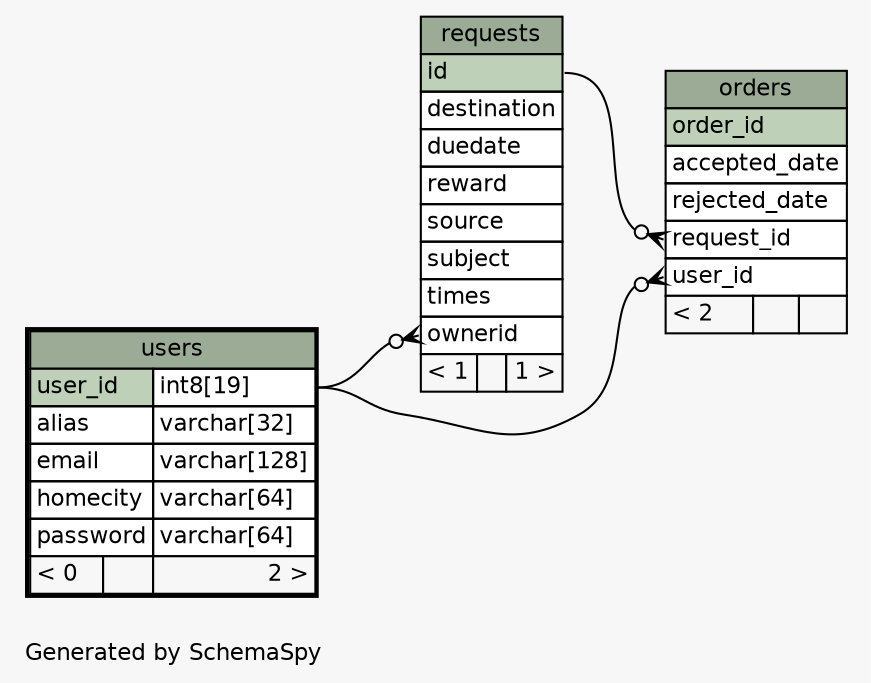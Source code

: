 // dot 2.34.0 on Linux 3.11.6-1-MANJARO
// SchemaSpy rev 590
digraph "oneDegreeRelationshipsDiagram" {
  graph [
    rankdir="RL"
    bgcolor="#f7f7f7"
    label="\nGenerated by SchemaSpy"
    labeljust="l"
    nodesep="0.18"
    ranksep="0.46"
    fontname="Helvetica"
    fontsize="11"
  ];
  node [
    fontname="Helvetica"
    fontsize="11"
    shape="plaintext"
  ];
  edge [
    arrowsize="0.8"
  ];
  "orders":"request_id":w -> "requests":"id":e [arrowhead=none dir=back arrowtail=crowodot];
  "orders":"user_id":w -> "users":"user_id.type":e [arrowhead=none dir=back arrowtail=crowodot];
  "requests":"ownerid":w -> "users":"user_id.type":e [arrowhead=none dir=back arrowtail=crowodot];
  "orders" [
    label=<
    <TABLE BORDER="0" CELLBORDER="1" CELLSPACING="0" BGCOLOR="#ffffff">
      <TR><TD COLSPAN="3" BGCOLOR="#9bab96" ALIGN="CENTER">orders</TD></TR>
      <TR><TD PORT="order_id" COLSPAN="3" BGCOLOR="#bed1b8" ALIGN="LEFT">order_id</TD></TR>
      <TR><TD PORT="accepted_date" COLSPAN="3" ALIGN="LEFT">accepted_date</TD></TR>
      <TR><TD PORT="rejected_date" COLSPAN="3" ALIGN="LEFT">rejected_date</TD></TR>
      <TR><TD PORT="request_id" COLSPAN="3" ALIGN="LEFT">request_id</TD></TR>
      <TR><TD PORT="user_id" COLSPAN="3" ALIGN="LEFT">user_id</TD></TR>
      <TR><TD ALIGN="LEFT" BGCOLOR="#f7f7f7">&lt; 2</TD><TD ALIGN="RIGHT" BGCOLOR="#f7f7f7">  </TD><TD ALIGN="RIGHT" BGCOLOR="#f7f7f7">  </TD></TR>
    </TABLE>>
    URL="orders.html"
    tooltip="orders"
  ];
  "requests" [
    label=<
    <TABLE BORDER="0" CELLBORDER="1" CELLSPACING="0" BGCOLOR="#ffffff">
      <TR><TD COLSPAN="3" BGCOLOR="#9bab96" ALIGN="CENTER">requests</TD></TR>
      <TR><TD PORT="id" COLSPAN="3" BGCOLOR="#bed1b8" ALIGN="LEFT">id</TD></TR>
      <TR><TD PORT="destination" COLSPAN="3" ALIGN="LEFT">destination</TD></TR>
      <TR><TD PORT="duedate" COLSPAN="3" ALIGN="LEFT">duedate</TD></TR>
      <TR><TD PORT="reward" COLSPAN="3" ALIGN="LEFT">reward</TD></TR>
      <TR><TD PORT="source" COLSPAN="3" ALIGN="LEFT">source</TD></TR>
      <TR><TD PORT="subject" COLSPAN="3" ALIGN="LEFT">subject</TD></TR>
      <TR><TD PORT="times" COLSPAN="3" ALIGN="LEFT">times</TD></TR>
      <TR><TD PORT="ownerid" COLSPAN="3" ALIGN="LEFT">ownerid</TD></TR>
      <TR><TD ALIGN="LEFT" BGCOLOR="#f7f7f7">&lt; 1</TD><TD ALIGN="RIGHT" BGCOLOR="#f7f7f7">  </TD><TD ALIGN="RIGHT" BGCOLOR="#f7f7f7">1 &gt;</TD></TR>
    </TABLE>>
    URL="requests.html"
    tooltip="requests"
  ];
  "users" [
    label=<
    <TABLE BORDER="2" CELLBORDER="1" CELLSPACING="0" BGCOLOR="#ffffff">
      <TR><TD COLSPAN="3" BGCOLOR="#9bab96" ALIGN="CENTER">users</TD></TR>
      <TR><TD PORT="user_id" COLSPAN="2" BGCOLOR="#bed1b8" ALIGN="LEFT">user_id</TD><TD PORT="user_id.type" ALIGN="LEFT">int8[19]</TD></TR>
      <TR><TD PORT="alias" COLSPAN="2" ALIGN="LEFT">alias</TD><TD PORT="alias.type" ALIGN="LEFT">varchar[32]</TD></TR>
      <TR><TD PORT="email" COLSPAN="2" ALIGN="LEFT">email</TD><TD PORT="email.type" ALIGN="LEFT">varchar[128]</TD></TR>
      <TR><TD PORT="homecity" COLSPAN="2" ALIGN="LEFT">homecity</TD><TD PORT="homecity.type" ALIGN="LEFT">varchar[64]</TD></TR>
      <TR><TD PORT="password" COLSPAN="2" ALIGN="LEFT">password</TD><TD PORT="password.type" ALIGN="LEFT">varchar[64]</TD></TR>
      <TR><TD ALIGN="LEFT" BGCOLOR="#f7f7f7">&lt; 0</TD><TD ALIGN="RIGHT" BGCOLOR="#f7f7f7">  </TD><TD ALIGN="RIGHT" BGCOLOR="#f7f7f7">2 &gt;</TD></TR>
    </TABLE>>
    URL="users.html"
    tooltip="users"
  ];
}
